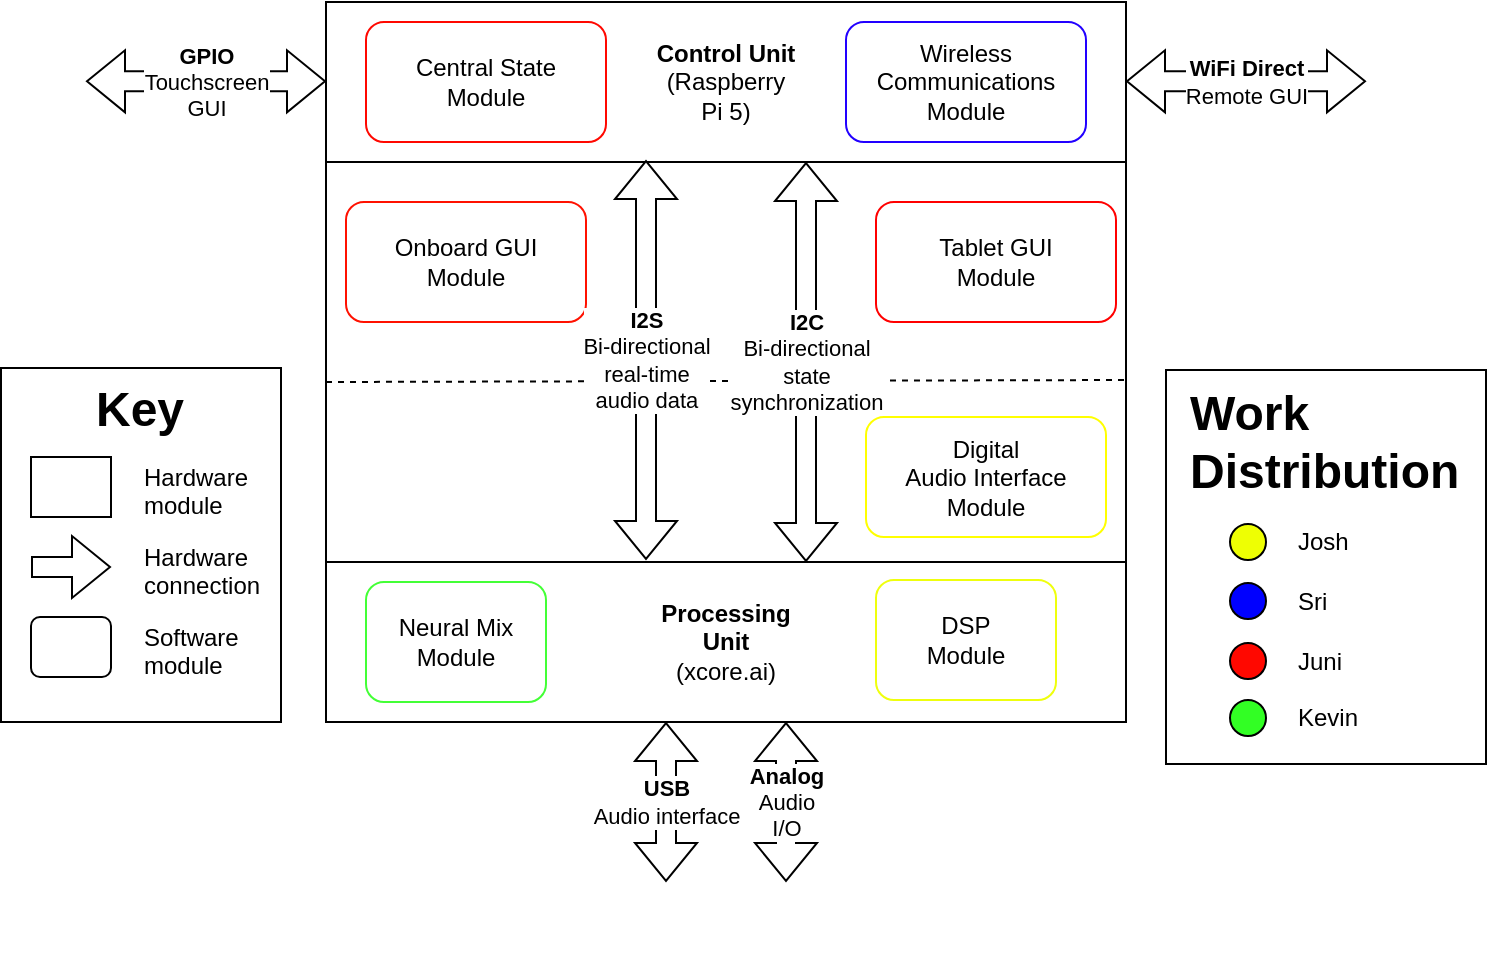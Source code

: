 <mxfile version="24.7.13">
  <diagram name="Page-1" id="iPw8mFsBWlkknBxN7S-U">
    <mxGraphModel dx="1194" dy="615" grid="1" gridSize="10" guides="1" tooltips="1" connect="1" arrows="1" fold="1" page="1" pageScale="1" pageWidth="850" pageHeight="1100" math="0" shadow="0">
      <root>
        <mxCell id="0" />
        <mxCell id="1" parent="0" />
        <mxCell id="f7VWtB84ozHV4lPgb3XU-72" value="" style="rounded=0;whiteSpace=wrap;html=1;" parent="1" vertex="1">
          <mxGeometry x="37.5" y="263" width="140" height="177" as="geometry" />
        </mxCell>
        <mxCell id="f7VWtB84ozHV4lPgb3XU-71" value="" style="rounded=0;whiteSpace=wrap;html=1;" parent="1" vertex="1">
          <mxGeometry x="620" y="264" width="160" height="197" as="geometry" />
        </mxCell>
        <mxCell id="f7VWtB84ozHV4lPgb3XU-9" value="" style="rounded=0;whiteSpace=wrap;html=1;" parent="1" vertex="1">
          <mxGeometry x="200" y="80" width="400" height="360" as="geometry" />
        </mxCell>
        <mxCell id="f7VWtB84ozHV4lPgb3XU-44" value="" style="endArrow=none;dashed=1;html=1;rounded=0;" parent="1" edge="1">
          <mxGeometry width="50" height="50" relative="1" as="geometry">
            <mxPoint x="200" y="270" as="sourcePoint" />
            <mxPoint x="600" y="269" as="targetPoint" />
          </mxGeometry>
        </mxCell>
        <mxCell id="f7VWtB84ozHV4lPgb3XU-1" value="&lt;b&gt;Control Unit&lt;/b&gt;&lt;br&gt;(Raspberry&lt;br&gt;Pi 5)" style="whiteSpace=wrap;html=1;movable=1;resizable=1;rotatable=1;deletable=1;editable=1;locked=0;connectable=1;" parent="1" vertex="1">
          <mxGeometry x="200" y="80" width="400" height="80" as="geometry" />
        </mxCell>
        <mxCell id="f7VWtB84ozHV4lPgb3XU-3" value="&lt;b&gt;Processing&lt;/b&gt;&lt;div&gt;&lt;b&gt;Unit&lt;/b&gt;&lt;/div&gt;&lt;div&gt;(xcore.ai)&lt;/div&gt;" style="whiteSpace=wrap;html=1;" parent="1" vertex="1">
          <mxGeometry x="200" y="360" width="400" height="80" as="geometry" />
        </mxCell>
        <mxCell id="f7VWtB84ozHV4lPgb3XU-6" value="&lt;b&gt;I2C&lt;/b&gt;&lt;div&gt;Bi-directional&lt;br&gt;state&lt;br&gt;synchronization&lt;/div&gt;" style="shape=flexArrow;endArrow=classic;startArrow=classic;html=1;rounded=0;exitX=0.5;exitY=0;exitDx=0;exitDy=0;fillColor=#FFFFFF;entryX=0.5;entryY=1;entryDx=0;entryDy=0;" parent="1" edge="1">
          <mxGeometry x="-0.002" width="100" height="100" relative="1" as="geometry">
            <mxPoint x="440" y="360" as="sourcePoint" />
            <mxPoint x="440" y="160" as="targetPoint" />
            <Array as="points" />
            <mxPoint as="offset" />
          </mxGeometry>
        </mxCell>
        <mxCell id="f7VWtB84ozHV4lPgb3XU-11" value="&lt;b&gt;USB&lt;/b&gt;&lt;br&gt;Audio interface" style="shape=flexArrow;endArrow=classic;startArrow=classic;html=1;rounded=0;" parent="1" edge="1">
          <mxGeometry width="100" height="100" relative="1" as="geometry">
            <mxPoint x="370" y="520" as="sourcePoint" />
            <mxPoint x="370" y="440" as="targetPoint" />
          </mxGeometry>
        </mxCell>
        <mxCell id="f7VWtB84ozHV4lPgb3XU-12" value="&lt;b&gt;Analog&lt;/b&gt;&lt;br&gt;Audio&lt;br&gt;I/O" style="shape=flexArrow;endArrow=classic;startArrow=classic;html=1;rounded=0;" parent="1" edge="1">
          <mxGeometry width="100" height="100" relative="1" as="geometry">
            <mxPoint x="430" y="520" as="sourcePoint" />
            <mxPoint x="430" y="440" as="targetPoint" />
          </mxGeometry>
        </mxCell>
        <mxCell id="f7VWtB84ozHV4lPgb3XU-20" value="&lt;b&gt;WiFi Direct&lt;/b&gt;&lt;br&gt;Remote&lt;b&gt; &lt;/b&gt;GUI" style="shape=flexArrow;endArrow=classic;startArrow=classic;html=1;rounded=0;" parent="1" edge="1">
          <mxGeometry width="100" height="100" relative="1" as="geometry">
            <mxPoint x="600" y="119.66" as="sourcePoint" />
            <mxPoint x="720" y="119.66" as="targetPoint" />
            <mxPoint as="offset" />
          </mxGeometry>
        </mxCell>
        <mxCell id="f7VWtB84ozHV4lPgb3XU-23" value="&lt;b&gt;GPIO&lt;/b&gt;&lt;br&gt;Touchscreen&lt;br&gt;GUI" style="shape=flexArrow;endArrow=classic;startArrow=classic;html=1;rounded=0;" parent="1" edge="1">
          <mxGeometry width="100" height="100" relative="1" as="geometry">
            <mxPoint x="80" y="119.66" as="sourcePoint" />
            <mxPoint x="200" y="119.66" as="targetPoint" />
          </mxGeometry>
        </mxCell>
        <mxCell id="f7VWtB84ozHV4lPgb3XU-26" value="" style="shape=image;imageAspect=0;aspect=fixed;verticalLabelPosition=bottom;verticalAlign=top;image=https://png.pngtree.com/png-clipart/20230818/original/pngtree-touch-screen-icon-on-white-background-picture-image_8008644.png;" parent="1" vertex="1">
          <mxGeometry x="40" y="100" width="40" height="40" as="geometry" />
        </mxCell>
        <mxCell id="f7VWtB84ozHV4lPgb3XU-27" value="" style="shape=image;imageAspect=0;aspect=fixed;verticalLabelPosition=bottom;verticalAlign=top;image=https://images-wixmp-ed30a86b8c4ca887773594c2.wixmp.com/f/fd5829ed-efc1-4ca8-813f-8e31e4df26af/deis5c8-5b152a39-d7c5-48ca-8f46-457dedd08b89.png?token=eyJ0eXAiOiJKV1QiLCJhbGciOiJIUzI1NiJ9.eyJzdWIiOiJ1cm46YXBwOjdlMGQxODg5ODIyNjQzNzNhNWYwZDQxNWVhMGQyNmUwIiwiaXNzIjoidXJuOmFwcDo3ZTBkMTg4OTgyMjY0MzczYTVmMGQ0MTVlYTBkMjZlMCIsIm9iaiI6W1t7InBhdGgiOiJcL2ZcL2ZkNTgyOWVkLWVmYzEtNGNhOC04MTNmLThlMzFlNGRmMjZhZlwvZGVpczVjOC01YjE1MmEzOS1kN2M1LTQ4Y2EtOGY0Ni00NTdkZWRkMDhiODkucG5nIn1dXSwiYXVkIjpbInVybjpzZXJ2aWNlOmZpbGUuZG93bmxvYWQiXX0.x1k5DJDcYcoVa5HS6QVFHuJ6baGCyKgDP5dfoc-Dfa0;" parent="1" vertex="1">
          <mxGeometry x="410" y="532" width="36.04" height="28" as="geometry" />
        </mxCell>
        <mxCell id="f7VWtB84ozHV4lPgb3XU-28" value="" style="shape=image;imageAspect=0;aspect=fixed;verticalLabelPosition=bottom;verticalAlign=top;image=https://t4.ftcdn.net/jpg/06/16/63/87/360_F_616638761_ePK1FxzEFNwbGeZc7Hw5rp7cbnzVrVv6.jpg;" parent="1" vertex="1">
          <mxGeometry x="725.35" y="107.5" width="34.65" height="25" as="geometry" />
        </mxCell>
        <mxCell id="f7VWtB84ozHV4lPgb3XU-30" value="Central State&lt;br&gt;Module" style="rounded=1;whiteSpace=wrap;html=1;strokeColor=#FF0800;" parent="1" vertex="1">
          <mxGeometry x="220" y="90" width="120" height="60" as="geometry" />
        </mxCell>
        <mxCell id="f7VWtB84ozHV4lPgb3XU-31" value="Wireless&lt;br&gt;Communications&lt;br&gt;Module" style="rounded=1;whiteSpace=wrap;html=1;strokeColor=#2200FF;" parent="1" vertex="1">
          <mxGeometry x="460" y="90" width="120" height="60" as="geometry" />
        </mxCell>
        <mxCell id="f7VWtB84ozHV4lPgb3XU-32" value="Onboard GUI&lt;br&gt;Module" style="rounded=1;whiteSpace=wrap;html=1;strokeColor=#FF1100;" parent="1" vertex="1">
          <mxGeometry x="210" y="180" width="120" height="60" as="geometry" />
        </mxCell>
        <mxCell id="f7VWtB84ozHV4lPgb3XU-33" value="Tablet GUI&lt;br&gt;Module" style="rounded=1;whiteSpace=wrap;html=1;strokeColor=#FF0000;" parent="1" vertex="1">
          <mxGeometry x="475" y="180" width="120" height="60" as="geometry" />
        </mxCell>
        <mxCell id="f7VWtB84ozHV4lPgb3XU-34" value="Neural Mix&lt;br&gt;Module" style="rounded=1;whiteSpace=wrap;html=1;strokeColor=#43FF36;" parent="1" vertex="1">
          <mxGeometry x="220" y="370" width="90" height="60" as="geometry" />
        </mxCell>
        <mxCell id="f7VWtB84ozHV4lPgb3XU-35" value="DSP&lt;br&gt;Module" style="rounded=1;whiteSpace=wrap;html=1;strokeColor=#EFFF0D;" parent="1" vertex="1">
          <mxGeometry x="475" y="369" width="90" height="60" as="geometry" />
        </mxCell>
        <mxCell id="f7VWtB84ozHV4lPgb3XU-36" value="Digital&lt;br&gt;Audio Interface&lt;br&gt;Module" style="rounded=1;whiteSpace=wrap;html=1;strokeColor=#FFFF00;" parent="1" vertex="1">
          <mxGeometry x="470" y="287.5" width="120" height="60" as="geometry" />
        </mxCell>
        <mxCell id="f7VWtB84ozHV4lPgb3XU-39" value="" style="endArrow=none;dashed=1;html=1;rounded=0;" parent="1" target="f7VWtB84ozHV4lPgb3XU-9" edge="1">
          <mxGeometry width="50" height="50" relative="1" as="geometry">
            <mxPoint x="200" y="270" as="sourcePoint" />
            <mxPoint x="250" y="220" as="targetPoint" />
          </mxGeometry>
        </mxCell>
        <mxCell id="f7VWtB84ozHV4lPgb3XU-47" value="&lt;h1 style=&quot;margin-top: 0px;&quot;&gt;Key&lt;/h1&gt;" style="text;html=1;whiteSpace=wrap;overflow=hidden;rounded=0;" parent="1" vertex="1">
          <mxGeometry x="82.5" y="262.5" width="50" height="40" as="geometry" />
        </mxCell>
        <mxCell id="f7VWtB84ozHV4lPgb3XU-48" value="" style="rounded=1;whiteSpace=wrap;html=1;" parent="1" vertex="1">
          <mxGeometry x="52.5" y="387.5" width="40" height="30" as="geometry" />
        </mxCell>
        <mxCell id="f7VWtB84ozHV4lPgb3XU-50" value="Software&lt;br&gt;module" style="text;strokeColor=none;fillColor=none;align=left;verticalAlign=middle;spacingLeft=4;spacingRight=4;overflow=hidden;points=[[0,0.5],[1,0.5]];portConstraint=eastwest;rotatable=0;whiteSpace=wrap;html=1;" parent="1" vertex="1">
          <mxGeometry x="102.5" y="387.5" width="80" height="30" as="geometry" />
        </mxCell>
        <mxCell id="f7VWtB84ozHV4lPgb3XU-51" value="" style="shape=flexArrow;endArrow=classic;html=1;rounded=0;" parent="1" edge="1">
          <mxGeometry width="50" height="50" relative="1" as="geometry">
            <mxPoint x="52.5" y="362.5" as="sourcePoint" />
            <mxPoint x="92.5" y="362.5" as="targetPoint" />
          </mxGeometry>
        </mxCell>
        <mxCell id="f7VWtB84ozHV4lPgb3XU-52" value="Hardware&lt;br&gt;connection" style="text;strokeColor=none;fillColor=none;align=left;verticalAlign=middle;spacingLeft=4;spacingRight=4;overflow=hidden;points=[[0,0.5],[1,0.5]];portConstraint=eastwest;rotatable=0;whiteSpace=wrap;html=1;" parent="1" vertex="1">
          <mxGeometry x="102.5" y="347.5" width="80" height="30" as="geometry" />
        </mxCell>
        <mxCell id="f7VWtB84ozHV4lPgb3XU-53" value="" style="rounded=0;whiteSpace=wrap;html=1;" parent="1" vertex="1">
          <mxGeometry x="52.5" y="307.5" width="40" height="30" as="geometry" />
        </mxCell>
        <mxCell id="f7VWtB84ozHV4lPgb3XU-54" value="Hardware&lt;br&gt;module" style="text;strokeColor=none;fillColor=none;align=left;verticalAlign=middle;spacingLeft=4;spacingRight=4;overflow=hidden;points=[[0,0.5],[1,0.5]];portConstraint=eastwest;rotatable=0;whiteSpace=wrap;html=1;" parent="1" vertex="1">
          <mxGeometry x="102.5" y="307.5" width="80" height="30" as="geometry" />
        </mxCell>
        <mxCell id="f7VWtB84ozHV4lPgb3XU-57" value="&lt;h1 style=&quot;margin-top: 0px;&quot;&gt;Work&lt;br&gt;Distribution&lt;br&gt;&lt;br&gt;&lt;/h1&gt;" style="text;html=1;whiteSpace=wrap;overflow=hidden;rounded=0;" parent="1" vertex="1">
          <mxGeometry x="630" y="265" width="150" height="70" as="geometry" />
        </mxCell>
        <mxCell id="f7VWtB84ozHV4lPgb3XU-58" value="" style="ellipse;whiteSpace=wrap;html=1;aspect=fixed;fillColor=#EEFF03;" parent="1" vertex="1">
          <mxGeometry x="652" y="341" width="18" height="18" as="geometry" />
        </mxCell>
        <mxCell id="f7VWtB84ozHV4lPgb3XU-60" value="" style="ellipse;whiteSpace=wrap;html=1;aspect=fixed;fillColor=#0000FF;" parent="1" vertex="1">
          <mxGeometry x="652" y="370.5" width="18" height="18" as="geometry" />
        </mxCell>
        <mxCell id="f7VWtB84ozHV4lPgb3XU-61" value="" style="ellipse;whiteSpace=wrap;html=1;aspect=fixed;fillColor=#FF0800;" parent="1" vertex="1">
          <mxGeometry x="652" y="400.5" width="18" height="18" as="geometry" />
        </mxCell>
        <mxCell id="f7VWtB84ozHV4lPgb3XU-62" value="Josh" style="text;strokeColor=none;fillColor=none;align=left;verticalAlign=middle;spacingLeft=4;spacingRight=4;overflow=hidden;points=[[0,0.5],[1,0.5]];portConstraint=eastwest;rotatable=0;whiteSpace=wrap;html=1;" parent="1" vertex="1">
          <mxGeometry x="680" y="335" width="80" height="30" as="geometry" />
        </mxCell>
        <mxCell id="f7VWtB84ozHV4lPgb3XU-63" value="Sri" style="text;strokeColor=none;fillColor=none;align=left;verticalAlign=middle;spacingLeft=4;spacingRight=4;overflow=hidden;points=[[0,0.5],[1,0.5]];portConstraint=eastwest;rotatable=0;whiteSpace=wrap;html=1;" parent="1" vertex="1">
          <mxGeometry x="680" y="365" width="80" height="30" as="geometry" />
        </mxCell>
        <mxCell id="f7VWtB84ozHV4lPgb3XU-64" value="Juni" style="text;strokeColor=none;fillColor=none;align=left;verticalAlign=middle;spacingLeft=4;spacingRight=4;overflow=hidden;points=[[0,0.5],[1,0.5]];portConstraint=eastwest;rotatable=0;whiteSpace=wrap;html=1;" parent="1" vertex="1">
          <mxGeometry x="680" y="395" width="80" height="30" as="geometry" />
        </mxCell>
        <mxCell id="f7VWtB84ozHV4lPgb3XU-66" value="" style="ellipse;whiteSpace=wrap;html=1;aspect=fixed;fillColor=#32FF24;" parent="1" vertex="1">
          <mxGeometry x="652" y="429" width="18" height="18" as="geometry" />
        </mxCell>
        <mxCell id="f7VWtB84ozHV4lPgb3XU-67" value="Kevin" style="text;strokeColor=none;fillColor=none;align=left;verticalAlign=middle;spacingLeft=4;spacingRight=4;overflow=hidden;points=[[0,0.5],[1,0.5]];portConstraint=eastwest;rotatable=0;whiteSpace=wrap;html=1;" parent="1" vertex="1">
          <mxGeometry x="680" y="423" width="80" height="30" as="geometry" />
        </mxCell>
        <mxCell id="f7VWtB84ozHV4lPgb3XU-68" value="" style="shape=image;imageAspect=0;aspect=fixed;verticalLabelPosition=bottom;verticalAlign=top;image=https://www.vectorico.com/wp-content/uploads/2019/01/usb-symbol.png;" parent="1" vertex="1">
          <mxGeometry x="350" y="526" width="40" height="40" as="geometry" />
        </mxCell>
        <mxCell id="JzMAzsVcDjOF4naoMmUs-1" value="&lt;b&gt;I2S&lt;/b&gt;&lt;div&gt;Bi-directional&lt;br&gt;real-time&lt;/div&gt;&lt;div&gt;audio data&lt;br&gt;&lt;/div&gt;" style="shape=flexArrow;endArrow=classic;startArrow=classic;html=1;rounded=0;exitX=0.5;exitY=0;exitDx=0;exitDy=0;fillColor=#FFFFFF;entryX=0.5;entryY=1;entryDx=0;entryDy=0;" parent="1" edge="1">
          <mxGeometry width="100" height="100" relative="1" as="geometry">
            <mxPoint x="360" y="359" as="sourcePoint" />
            <mxPoint x="360" y="159" as="targetPoint" />
            <Array as="points" />
            <mxPoint as="offset" />
          </mxGeometry>
        </mxCell>
      </root>
    </mxGraphModel>
  </diagram>
</mxfile>
